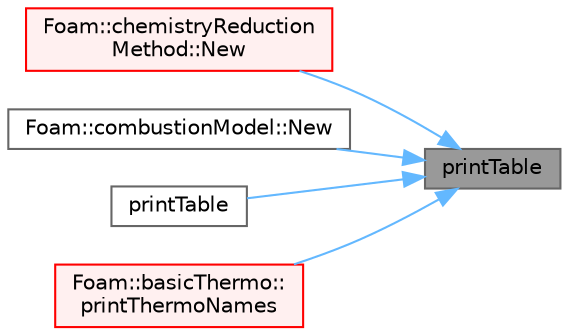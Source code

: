 digraph "printTable"
{
 // LATEX_PDF_SIZE
  bgcolor="transparent";
  edge [fontname=Helvetica,fontsize=10,labelfontname=Helvetica,labelfontsize=10];
  node [fontname=Helvetica,fontsize=10,shape=box,height=0.2,width=0.4];
  rankdir="RL";
  Node1 [id="Node000001",label="printTable",height=0.2,width=0.4,color="gray40", fillcolor="grey60", style="filled", fontcolor="black",tooltip=" "];
  Node1 -> Node2 [id="edge1_Node000001_Node000002",dir="back",color="steelblue1",style="solid",tooltip=" "];
  Node2 [id="Node000002",label="Foam::chemistryReduction\lMethod::New",height=0.2,width=0.4,color="red", fillcolor="#FFF0F0", style="filled",URL="$classFoam_1_1chemistryReductionMethod.html#a5de82d36230bbf4c0031a57aaaf1131a",tooltip=" "];
  Node1 -> Node4 [id="edge2_Node000001_Node000004",dir="back",color="steelblue1",style="solid",tooltip=" "];
  Node4 [id="Node000004",label="Foam::combustionModel::New",height=0.2,width=0.4,color="grey40", fillcolor="white", style="filled",URL="$classFoam_1_1combustionModel.html#af9eec78f7b59da0abe15adaac9daa11d",tooltip=" "];
  Node1 -> Node5 [id="edge3_Node000001_Node000005",dir="back",color="steelblue1",style="solid",tooltip=" "];
  Node5 [id="Node000005",label="printTable",height=0.2,width=0.4,color="grey40", fillcolor="white", style="filled",URL="$namespaceFoam.html#a5f287d2332e4157940a5e4117fe7520e",tooltip=" "];
  Node1 -> Node6 [id="edge4_Node000001_Node000006",dir="back",color="steelblue1",style="solid",tooltip=" "];
  Node6 [id="Node000006",label="Foam::basicThermo::\lprintThermoNames",height=0.2,width=0.4,color="red", fillcolor="#FFF0F0", style="filled",URL="$classFoam_1_1basicThermo.html#a1995340a7cfc41e46d608c7dfd93defd",tooltip=" "];
}
